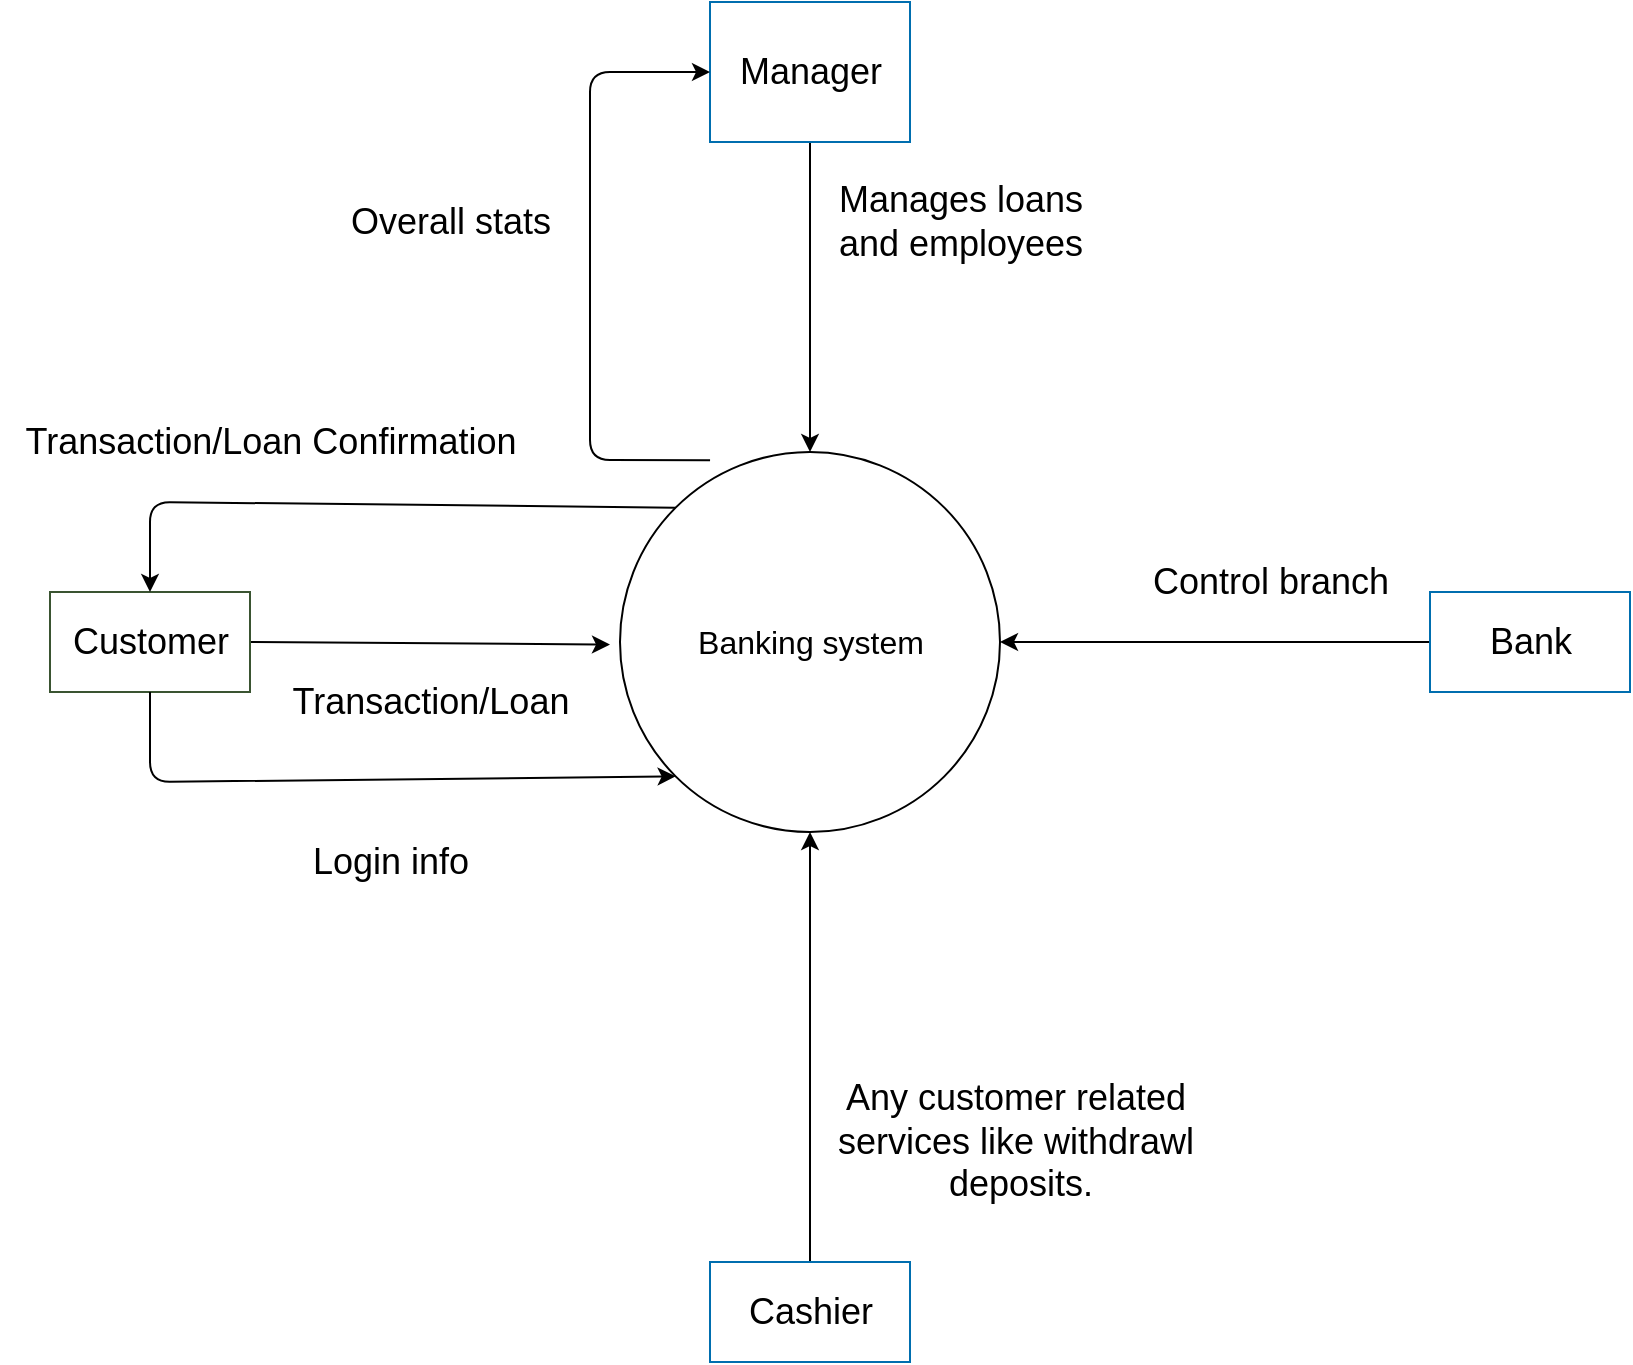 <mxfile>
    <diagram id="P1spx1BvdZNsPpxbZtUQ" name="DFD 0">
        <mxGraphModel dx="913" dy="995" grid="1" gridSize="10" guides="1" tooltips="1" connect="1" arrows="1" fold="1" page="1" pageScale="1" pageWidth="850" pageHeight="1100" math="0" shadow="0">
            <root>
                <mxCell id="0"/>
                <mxCell id="1" parent="0"/>
                <mxCell id="2" value="&lt;font size=&quot;3&quot;&gt;Banking system&lt;/font&gt;" style="shape=ellipse;html=1;dashed=0;whitespace=wrap;aspect=fixed;perimeter=ellipsePerimeter;" parent="1" vertex="1">
                    <mxGeometry x="315" y="455" width="190" height="190" as="geometry"/>
                </mxCell>
                <mxCell id="13" style="edgeStyle=none;html=1;exitX=1;exitY=0.5;exitDx=0;exitDy=0;fontSize=18;" parent="1" source="3" edge="1">
                    <mxGeometry relative="1" as="geometry">
                        <mxPoint x="310.0" y="551.286" as="targetPoint"/>
                    </mxGeometry>
                </mxCell>
                <mxCell id="3" value="Customer" style="html=1;dashed=0;whitespace=wrap;fontSize=18;fontColor=#000000;strokeColor=#3A5431;" parent="1" vertex="1">
                    <mxGeometry x="30" y="525" width="100" height="50" as="geometry"/>
                </mxCell>
                <mxCell id="12" style="edgeStyle=none;html=1;exitX=0.5;exitY=0;exitDx=0;exitDy=0;entryX=0.5;entryY=1;entryDx=0;entryDy=0;fontSize=18;" parent="1" source="4" target="2" edge="1">
                    <mxGeometry relative="1" as="geometry"/>
                </mxCell>
                <mxCell id="4" value="Cashier" style="html=1;dashed=0;whitespace=wrap;fontSize=18;fontColor=#000000;strokeColor=#006EAF;" parent="1" vertex="1">
                    <mxGeometry x="360" y="860" width="100" height="50" as="geometry"/>
                </mxCell>
                <mxCell id="8" style="edgeStyle=none;html=1;exitX=0.5;exitY=1;exitDx=0;exitDy=0;fontSize=18;" parent="1" source="5" target="2" edge="1">
                    <mxGeometry relative="1" as="geometry"/>
                </mxCell>
                <mxCell id="5" value="Manager" style="html=1;dashed=0;whitespace=wrap;fontSize=18;fontColor=#000000;strokeColor=#006EAF;" parent="1" vertex="1">
                    <mxGeometry x="360" y="230" width="100" height="70" as="geometry"/>
                </mxCell>
                <mxCell id="9" style="edgeStyle=none;html=1;exitX=0;exitY=0.5;exitDx=0;exitDy=0;entryX=1;entryY=0.5;entryDx=0;entryDy=0;fontSize=18;" parent="1" source="6" target="2" edge="1">
                    <mxGeometry relative="1" as="geometry"/>
                </mxCell>
                <mxCell id="6" value="Bank" style="html=1;dashed=0;whitespace=wrap;fontSize=18;fontColor=#000000;strokeColor=#006EAF;" parent="1" vertex="1">
                    <mxGeometry x="720" y="525" width="100" height="50" as="geometry"/>
                </mxCell>
                <mxCell id="14" value="Manages loans&lt;br&gt;and employees" style="text;html=1;align=center;verticalAlign=middle;resizable=0;points=[];autosize=1;strokeColor=none;fillColor=none;fontSize=18;" parent="1" vertex="1">
                    <mxGeometry x="410" y="310" width="150" height="60" as="geometry"/>
                </mxCell>
                <mxCell id="15" value="Control branch" style="text;html=1;align=center;verticalAlign=middle;resizable=0;points=[];autosize=1;strokeColor=none;fillColor=none;fontSize=18;" parent="1" vertex="1">
                    <mxGeometry x="570" y="500" width="140" height="40" as="geometry"/>
                </mxCell>
                <mxCell id="16" value="Any customer related&amp;nbsp;&lt;br&gt;services like withdrawl&amp;nbsp;&lt;br&gt;deposits." style="text;html=1;align=center;verticalAlign=middle;resizable=0;points=[];autosize=1;strokeColor=none;fillColor=none;fontSize=18;" parent="1" vertex="1">
                    <mxGeometry x="410" y="760" width="210" height="80" as="geometry"/>
                </mxCell>
                <mxCell id="17" value="Transaction/Loan" style="text;html=1;align=center;verticalAlign=middle;resizable=0;points=[];autosize=1;strokeColor=none;fillColor=none;fontSize=18;" parent="1" vertex="1">
                    <mxGeometry x="140" y="560" width="160" height="40" as="geometry"/>
                </mxCell>
                <mxCell id="zvofmDwbq_4A2cF_RUKj-18" value="" style="endArrow=classic;html=1;fontSize=18;entryX=0.5;entryY=0;entryDx=0;entryDy=0;exitX=0;exitY=0;exitDx=0;exitDy=0;" parent="1" source="2" target="3" edge="1">
                    <mxGeometry width="50" height="50" relative="1" as="geometry">
                        <mxPoint x="230" y="455" as="sourcePoint"/>
                        <mxPoint x="350" y="355" as="targetPoint"/>
                        <Array as="points">
                            <mxPoint x="80" y="480"/>
                        </Array>
                    </mxGeometry>
                </mxCell>
                <mxCell id="zvofmDwbq_4A2cF_RUKj-19" value="Transaction/Loan Confirmation" style="text;html=1;align=center;verticalAlign=middle;resizable=0;points=[];autosize=1;strokeColor=none;fillColor=none;fontSize=18;" parent="1" vertex="1">
                    <mxGeometry x="5" y="430" width="270" height="40" as="geometry"/>
                </mxCell>
                <mxCell id="zvofmDwbq_4A2cF_RUKj-20" value="" style="endArrow=classic;html=1;fontSize=18;entryX=0;entryY=1;entryDx=0;entryDy=0;exitX=0.5;exitY=1;exitDx=0;exitDy=0;" parent="1" source="3" target="2" edge="1">
                    <mxGeometry width="50" height="50" relative="1" as="geometry">
                        <mxPoint x="70" y="760" as="sourcePoint"/>
                        <mxPoint x="240" y="610" as="targetPoint"/>
                        <Array as="points">
                            <mxPoint x="80" y="620"/>
                        </Array>
                    </mxGeometry>
                </mxCell>
                <mxCell id="zvofmDwbq_4A2cF_RUKj-21" value="Login info" style="text;html=1;align=center;verticalAlign=middle;resizable=0;points=[];autosize=1;strokeColor=none;fillColor=none;fontSize=18;" parent="1" vertex="1">
                    <mxGeometry x="150" y="640" width="100" height="40" as="geometry"/>
                </mxCell>
                <mxCell id="zvofmDwbq_4A2cF_RUKj-22" value="" style="endArrow=classic;html=1;fontSize=18;exitX=0.237;exitY=0.022;exitDx=0;exitDy=0;exitPerimeter=0;entryX=0;entryY=0.5;entryDx=0;entryDy=0;" parent="1" source="2" target="5" edge="1">
                    <mxGeometry width="50" height="50" relative="1" as="geometry">
                        <mxPoint x="290" y="400" as="sourcePoint"/>
                        <mxPoint x="360" y="310" as="targetPoint"/>
                        <Array as="points">
                            <mxPoint x="300" y="459"/>
                            <mxPoint x="300" y="265"/>
                        </Array>
                    </mxGeometry>
                </mxCell>
                <mxCell id="zvofmDwbq_4A2cF_RUKj-23" value="Overall stats" style="text;html=1;align=center;verticalAlign=middle;resizable=0;points=[];autosize=1;strokeColor=none;fillColor=none;fontSize=18;rotation=0;" parent="1" vertex="1">
                    <mxGeometry x="170" y="320" width="120" height="40" as="geometry"/>
                </mxCell>
            </root>
        </mxGraphModel>
    </diagram>
    <diagram id="APNkPYBSaG5nj_gtQiiY" name="DFD 1">
        <mxGraphModel dx="1434" dy="2663" grid="1" gridSize="10" guides="1" tooltips="1" connect="1" arrows="1" fold="1" page="1" pageScale="1" pageWidth="850" pageHeight="1100" math="0" shadow="0">
            <root>
                <mxCell id="0"/>
                <mxCell id="1" parent="0"/>
                <mxCell id="a2422wPajGyyEE5G1223-1" value="" style="group" parent="1" vertex="1" connectable="0">
                    <mxGeometry x="140" y="-750" width="1375" height="1195" as="geometry"/>
                </mxCell>
                <mxCell id="8vzpVxEJejXU4iPb4RBN-1" value="Account &lt;br&gt;management&amp;nbsp;" style="shape=ellipse;html=1;dashed=0;whitespace=wrap;aspect=fixed;perimeter=ellipsePerimeter;fontSize=18;" parent="a2422wPajGyyEE5G1223-1" vertex="1">
                    <mxGeometry x="300" y="730" width="170" height="170" as="geometry"/>
                </mxCell>
                <mxCell id="8vzpVxEJejXU4iPb4RBN-31" style="edgeStyle=none;html=1;exitX=0;exitY=0.5;exitDx=0;exitDy=0;entryX=1;entryY=0;entryDx=0;entryDy=0;fontSize=14;" parent="a2422wPajGyyEE5G1223-1" source="8vzpVxEJejXU4iPb4RBN-2" target="8vzpVxEJejXU4iPb4RBN-1" edge="1">
                    <mxGeometry relative="1" as="geometry">
                        <Array as="points">
                            <mxPoint x="445" y="510"/>
                        </Array>
                    </mxGeometry>
                </mxCell>
                <mxCell id="8vzpVxEJejXU4iPb4RBN-2" value="Transaction&lt;br&gt;management" style="shape=ellipse;html=1;dashed=0;whitespace=wrap;aspect=fixed;perimeter=ellipsePerimeter;fontSize=18;" parent="a2422wPajGyyEE5G1223-1" vertex="1">
                    <mxGeometry x="580" y="435" width="150" height="150" as="geometry"/>
                </mxCell>
                <mxCell id="8vzpVxEJejXU4iPb4RBN-36" style="edgeStyle=none;html=1;exitX=0;exitY=0.5;exitDx=0;exitDy=0;entryX=0.5;entryY=1;entryDx=0;entryDy=0;fontSize=14;" parent="a2422wPajGyyEE5G1223-1" source="8vzpVxEJejXU4iPb4RBN-3" target="8vzpVxEJejXU4iPb4RBN-1" edge="1">
                    <mxGeometry relative="1" as="geometry">
                        <Array as="points">
                            <mxPoint x="380" y="1110"/>
                        </Array>
                    </mxGeometry>
                </mxCell>
                <mxCell id="8vzpVxEJejXU4iPb4RBN-3" value="Loan &lt;br&gt;management" style="shape=ellipse;html=1;dashed=0;whitespace=wrap;aspect=fixed;perimeter=ellipsePerimeter;fontSize=18;" parent="a2422wPajGyyEE5G1223-1" vertex="1">
                    <mxGeometry x="600" y="1025" width="170" height="170" as="geometry"/>
                </mxCell>
                <mxCell id="8vzpVxEJejXU4iPb4RBN-4" value="EMPLOYEMENT&lt;br&gt;MANAGEMENT" style="shape=ellipse;html=1;dashed=0;whitespace=wrap;aspect=fixed;perimeter=ellipsePerimeter;fontSize=18;" parent="a2422wPajGyyEE5G1223-1" vertex="1">
                    <mxGeometry x="1164" y="704" width="202" height="202" as="geometry"/>
                </mxCell>
                <mxCell id="8vzpVxEJejXU4iPb4RBN-6" value="D2 cash records" style="html=1;dashed=0;whitespace=wrap;shape=mxgraph.dfd.dataStoreID;align=left;spacingLeft=3;points=[[0,0],[0.5,0],[1,0],[0,0.5],[1,0.5],[0,1],[0.5,1],[1,1]];fontSize=18;" parent="a2422wPajGyyEE5G1223-1" vertex="1">
                    <mxGeometry x="70" y="925" width="155" height="30" as="geometry"/>
                </mxCell>
                <mxCell id="8vzpVxEJejXU4iPb4RBN-12" style="edgeStyle=none;html=1;exitX=0;exitY=1;exitDx=0;exitDy=0;fontSize=18;entryX=1;entryY=0.5;entryDx=0;entryDy=0;" parent="a2422wPajGyyEE5G1223-1" source="8vzpVxEJejXU4iPb4RBN-1" target="8vzpVxEJejXU4iPb4RBN-6" edge="1">
                    <mxGeometry relative="1" as="geometry">
                        <mxPoint x="325" y="955" as="targetPoint"/>
                        <Array as="points">
                            <mxPoint x="325" y="940"/>
                        </Array>
                    </mxGeometry>
                </mxCell>
                <mxCell id="8vzpVxEJejXU4iPb4RBN-8" value="D1 customer details" style="html=1;dashed=0;whitespace=wrap;shape=mxgraph.dfd.dataStoreID;align=left;spacingLeft=3;points=[[0,0],[0.5,0],[1,0],[0,0.5],[1,0.5],[0,1],[0.5,1],[1,1]];fontSize=18;" parent="a2422wPajGyyEE5G1223-1" vertex="1">
                    <mxGeometry x="70" y="655" width="170" height="30" as="geometry"/>
                </mxCell>
                <mxCell id="8vzpVxEJejXU4iPb4RBN-11" style="edgeStyle=none;html=1;exitX=0;exitY=0;exitDx=0;exitDy=0;entryX=0.5;entryY=1;entryDx=0;entryDy=0;fontSize=18;" parent="a2422wPajGyyEE5G1223-1" source="8vzpVxEJejXU4iPb4RBN-1" target="8vzpVxEJejXU4iPb4RBN-8" edge="1">
                    <mxGeometry relative="1" as="geometry">
                        <Array as="points">
                            <mxPoint x="155" y="755"/>
                        </Array>
                    </mxGeometry>
                </mxCell>
                <mxCell id="8vzpVxEJejXU4iPb4RBN-10" style="edgeStyle=none;html=1;exitX=1;exitY=0.5;exitDx=0;exitDy=0;entryX=0;entryY=0.5;entryDx=0;entryDy=0;fontSize=18;" parent="a2422wPajGyyEE5G1223-1" source="8vzpVxEJejXU4iPb4RBN-9" target="8vzpVxEJejXU4iPb4RBN-1" edge="1">
                    <mxGeometry relative="1" as="geometry"/>
                </mxCell>
                <mxCell id="8vzpVxEJejXU4iPb4RBN-47" style="edgeStyle=none;html=1;exitX=0.25;exitY=0;exitDx=0;exitDy=0;fontSize=14;entryX=1;entryY=0;entryDx=0;entryDy=0;" parent="a2422wPajGyyEE5G1223-1" source="8vzpVxEJejXU4iPb4RBN-9" target="8vzpVxEJejXU4iPb4RBN-2" edge="1">
                    <mxGeometry relative="1" as="geometry">
                        <mxPoint x="810" y="215" as="targetPoint"/>
                        <Array as="points">
                            <mxPoint x="28" y="215"/>
                            <mxPoint x="780" y="215"/>
                        </Array>
                    </mxGeometry>
                </mxCell>
                <mxCell id="8vzpVxEJejXU4iPb4RBN-9" value="Accountant/&lt;br&gt;cashier" style="whiteSpace=wrap;html=1;fontSize=18;" parent="a2422wPajGyyEE5G1223-1" vertex="1">
                    <mxGeometry y="785" width="110" height="60" as="geometry"/>
                </mxCell>
                <mxCell id="8vzpVxEJejXU4iPb4RBN-13" value="D3 Interest records" style="html=1;dashed=0;whitespace=wrap;shape=mxgraph.dfd.dataStoreID;align=left;spacingLeft=3;points=[[0,0],[0.5,0],[1,0],[0,0.5],[1,0.5],[0,1],[0.5,1],[1,1]];fontSize=18;" parent="a2422wPajGyyEE5G1223-1" vertex="1">
                    <mxGeometry x="70" y="555" width="170" height="30" as="geometry"/>
                </mxCell>
                <mxCell id="8vzpVxEJejXU4iPb4RBN-14" style="edgeStyle=none;html=1;exitX=0.5;exitY=0;exitDx=0;exitDy=0;fontSize=18;entryX=1;entryY=0.5;entryDx=0;entryDy=0;" parent="a2422wPajGyyEE5G1223-1" source="8vzpVxEJejXU4iPb4RBN-1" target="8vzpVxEJejXU4iPb4RBN-13" edge="1">
                    <mxGeometry relative="1" as="geometry">
                        <mxPoint x="385" y="575" as="targetPoint"/>
                        <Array as="points">
                            <mxPoint x="385" y="570"/>
                        </Array>
                    </mxGeometry>
                </mxCell>
                <mxCell id="8vzpVxEJejXU4iPb4RBN-17" style="edgeStyle=none;html=1;exitX=0;exitY=0.5;exitDx=0;exitDy=0;fontSize=18;entryX=1;entryY=0.5;entryDx=0;entryDy=0;" parent="a2422wPajGyyEE5G1223-1" source="8vzpVxEJejXU4iPb4RBN-16" target="8vzpVxEJejXU4iPb4RBN-1" edge="1">
                    <mxGeometry relative="1" as="geometry">
                        <mxPoint x="620" y="815" as="sourcePoint"/>
                    </mxGeometry>
                </mxCell>
                <mxCell id="8vzpVxEJejXU4iPb4RBN-20" style="edgeStyle=none;html=1;exitX=0.5;exitY=0;exitDx=0;exitDy=0;entryX=0.5;entryY=1;entryDx=0;entryDy=0;fontSize=18;" parent="a2422wPajGyyEE5G1223-1" source="8vzpVxEJejXU4iPb4RBN-16" target="8vzpVxEJejXU4iPb4RBN-2" edge="1">
                    <mxGeometry relative="1" as="geometry"/>
                </mxCell>
                <mxCell id="8vzpVxEJejXU4iPb4RBN-38" style="edgeStyle=none;html=1;exitX=0.75;exitY=1;exitDx=0;exitDy=0;entryX=0.5;entryY=0;entryDx=0;entryDy=0;fontSize=14;" parent="a2422wPajGyyEE5G1223-1" source="8vzpVxEJejXU4iPb4RBN-16" target="8vzpVxEJejXU4iPb4RBN-3" edge="1">
                    <mxGeometry relative="1" as="geometry">
                        <Array as="points"/>
                    </mxGeometry>
                </mxCell>
                <mxCell id="8vzpVxEJejXU4iPb4RBN-16" value="Customer" style="whiteSpace=wrap;html=1;fontSize=18;" parent="a2422wPajGyyEE5G1223-1" vertex="1">
                    <mxGeometry x="595" y="790" width="120" height="60" as="geometry"/>
                </mxCell>
                <mxCell id="8vzpVxEJejXU4iPb4RBN-22" style="edgeStyle=none;html=1;exitX=1;exitY=1;exitDx=0;exitDy=0;entryX=0.5;entryY=1;entryDx=0;entryDy=0;fontSize=14;" parent="a2422wPajGyyEE5G1223-1" source="8vzpVxEJejXU4iPb4RBN-1" target="8vzpVxEJejXU4iPb4RBN-16" edge="1">
                    <mxGeometry relative="1" as="geometry">
                        <Array as="points">
                            <mxPoint x="440" y="900"/>
                            <mxPoint x="665" y="900"/>
                        </Array>
                    </mxGeometry>
                </mxCell>
                <mxCell id="8vzpVxEJejXU4iPb4RBN-49" style="edgeStyle=none;html=1;exitX=1;exitY=0.5;exitDx=0;exitDy=0;fontSize=14;entryX=0;entryY=0;entryDx=0;entryDy=0;" parent="a2422wPajGyyEE5G1223-1" source="8vzpVxEJejXU4iPb4RBN-16" target="8vzpVxEJejXU4iPb4RBN-9" edge="1">
                    <mxGeometry relative="1" as="geometry">
                        <mxPoint x="630" y="785" as="sourcePoint"/>
                        <Array as="points">
                            <mxPoint x="810" y="820"/>
                            <mxPoint x="810" y="185"/>
                            <mxPoint y="185"/>
                        </Array>
                    </mxGeometry>
                </mxCell>
                <mxCell id="8vzpVxEJejXU4iPb4RBN-18" value="Manages queiries&lt;br&gt;realted to customer" style="text;html=1;align=center;verticalAlign=middle;resizable=0;points=[];autosize=1;strokeColor=none;fillColor=none;fontSize=18;" parent="a2422wPajGyyEE5G1223-1" vertex="1">
                    <mxGeometry x="100" y="825" width="180" height="60" as="geometry"/>
                </mxCell>
                <mxCell id="8vzpVxEJejXU4iPb4RBN-21" value="&lt;span style=&quot;font-size: 14px;&quot;&gt;Login info&lt;/span&gt;" style="text;html=1;align=center;verticalAlign=middle;resizable=0;points=[];autosize=1;strokeColor=none;fillColor=none;fontSize=18;" parent="a2422wPajGyyEE5G1223-1" vertex="1">
                    <mxGeometry x="480" y="765" width="80" height="40" as="geometry"/>
                </mxCell>
                <mxCell id="8vzpVxEJejXU4iPb4RBN-24" value="Provides all&lt;br&gt;info of the acc" style="text;html=1;align=center;verticalAlign=middle;resizable=0;points=[];autosize=1;strokeColor=none;fillColor=none;fontSize=14;" parent="a2422wPajGyyEE5G1223-1" vertex="1">
                    <mxGeometry x="495" y="850" width="110" height="50" as="geometry"/>
                </mxCell>
                <mxCell id="8vzpVxEJejXU4iPb4RBN-25" value="Requests&lt;br&gt;Transaction" style="text;html=1;align=center;verticalAlign=middle;resizable=0;points=[];autosize=1;strokeColor=none;fillColor=none;fontSize=14;" parent="a2422wPajGyyEE5G1223-1" vertex="1">
                    <mxGeometry x="670" y="585" width="100" height="50" as="geometry"/>
                </mxCell>
                <mxCell id="8vzpVxEJejXU4iPb4RBN-26" value="D5&amp;nbsp; DEBIT DETAILS" style="html=1;dashed=0;whitespace=wrap;shape=mxgraph.dfd.dataStoreID;align=left;spacingLeft=3;points=[[0,0],[0.5,0],[1,0],[0,0.5],[1,0.5],[0,1],[0.5,1],[1,1]];fontSize=14;" parent="a2422wPajGyyEE5G1223-1" vertex="1">
                    <mxGeometry x="380" y="275" width="160" height="30" as="geometry"/>
                </mxCell>
                <mxCell id="8vzpVxEJejXU4iPb4RBN-28" style="edgeStyle=none;html=1;entryX=1;entryY=0.5;entryDx=0;entryDy=0;fontSize=14;" parent="a2422wPajGyyEE5G1223-1" source="8vzpVxEJejXU4iPb4RBN-2" target="8vzpVxEJejXU4iPb4RBN-26" edge="1">
                    <mxGeometry relative="1" as="geometry">
                        <Array as="points">
                            <mxPoint x="655" y="290"/>
                        </Array>
                    </mxGeometry>
                </mxCell>
                <mxCell id="8vzpVxEJejXU4iPb4RBN-27" value="D4&amp;nbsp; CREDIT DETAILS" style="html=1;dashed=0;whitespace=wrap;shape=mxgraph.dfd.dataStoreID;align=left;spacingLeft=3;points=[[0,0],[0.5,0],[1,0],[0,0.5],[1,0.5],[0,1],[0.5,1],[1,1]];fontSize=14;" parent="a2422wPajGyyEE5G1223-1" vertex="1">
                    <mxGeometry x="380" y="335" width="160" height="30" as="geometry"/>
                </mxCell>
                <mxCell id="8vzpVxEJejXU4iPb4RBN-29" style="edgeStyle=none;html=1;exitX=0;exitY=0;exitDx=0;exitDy=0;entryX=1;entryY=0.5;entryDx=0;entryDy=0;fontSize=14;" parent="a2422wPajGyyEE5G1223-1" source="8vzpVxEJejXU4iPb4RBN-2" target="8vzpVxEJejXU4iPb4RBN-27" edge="1">
                    <mxGeometry relative="1" as="geometry">
                        <Array as="points">
                            <mxPoint x="602" y="350"/>
                        </Array>
                    </mxGeometry>
                </mxCell>
                <mxCell id="8vzpVxEJejXU4iPb4RBN-32" value="UPDATES&lt;br&gt;ACCOUNT" style="text;html=1;align=center;verticalAlign=middle;resizable=0;points=[];autosize=1;strokeColor=none;fillColor=none;fontSize=14;" parent="a2422wPajGyyEE5G1223-1" vertex="1">
                    <mxGeometry x="470" y="525" width="90" height="50" as="geometry"/>
                </mxCell>
                <mxCell id="8vzpVxEJejXU4iPb4RBN-34" value="" style="endArrow=classic;html=1;fontSize=14;exitX=0.665;exitY=0.026;exitDx=0;exitDy=0;exitPerimeter=0;entryX=0;entryY=0;entryDx=0;entryDy=0;" parent="a2422wPajGyyEE5G1223-1" source="8vzpVxEJejXU4iPb4RBN-1" target="8vzpVxEJejXU4iPb4RBN-2" edge="1">
                    <mxGeometry width="50" height="50" relative="1" as="geometry">
                        <mxPoint x="550" y="655" as="sourcePoint"/>
                        <mxPoint x="400" y="455" as="targetPoint"/>
                        <Array as="points">
                            <mxPoint x="410" y="457"/>
                        </Array>
                    </mxGeometry>
                </mxCell>
                <mxCell id="8vzpVxEJejXU4iPb4RBN-35" value="gets user info" style="text;html=1;align=center;verticalAlign=middle;resizable=0;points=[];autosize=1;strokeColor=none;fillColor=none;fontSize=14;" parent="a2422wPajGyyEE5G1223-1" vertex="1">
                    <mxGeometry x="450" y="425" width="110" height="30" as="geometry"/>
                </mxCell>
                <mxCell id="8vzpVxEJejXU4iPb4RBN-37" value="Update Account&lt;br&gt;" style="text;html=1;align=center;verticalAlign=middle;resizable=0;points=[];autosize=1;strokeColor=none;fillColor=none;fontSize=14;" parent="a2422wPajGyyEE5G1223-1" vertex="1">
                    <mxGeometry x="415" y="1055" width="120" height="30" as="geometry"/>
                </mxCell>
                <mxCell id="8vzpVxEJejXU4iPb4RBN-39" value="REQUEST&lt;br&gt;LOAN" style="text;html=1;align=center;verticalAlign=middle;resizable=0;points=[];autosize=1;strokeColor=none;fillColor=none;fontSize=14;" parent="a2422wPajGyyEE5G1223-1" vertex="1">
                    <mxGeometry x="695" y="900" width="90" height="50" as="geometry"/>
                </mxCell>
                <mxCell id="8vzpVxEJejXU4iPb4RBN-41" style="edgeStyle=none;html=1;exitX=0.5;exitY=1;exitDx=0;exitDy=0;entryX=1;entryY=0.5;entryDx=0;entryDy=0;fontSize=14;" parent="a2422wPajGyyEE5G1223-1" source="8vzpVxEJejXU4iPb4RBN-40" target="8vzpVxEJejXU4iPb4RBN-3" edge="1">
                    <mxGeometry relative="1" as="geometry">
                        <Array as="points">
                            <mxPoint x="1000" y="1110"/>
                        </Array>
                    </mxGeometry>
                </mxCell>
                <mxCell id="8vzpVxEJejXU4iPb4RBN-44" style="edgeStyle=none;html=1;exitX=0.5;exitY=0;exitDx=0;exitDy=0;fontSize=14;" parent="a2422wPajGyyEE5G1223-1" source="8vzpVxEJejXU4iPb4RBN-40" edge="1">
                    <mxGeometry relative="1" as="geometry">
                        <mxPoint x="350" y="735" as="targetPoint"/>
                        <Array as="points">
                            <mxPoint x="1000" y="255"/>
                            <mxPoint x="350" y="255"/>
                        </Array>
                    </mxGeometry>
                </mxCell>
                <mxCell id="8vzpVxEJejXU4iPb4RBN-45" style="edgeStyle=none;html=1;exitX=1;exitY=0.25;exitDx=0;exitDy=0;entryX=0;entryY=0.5;entryDx=0;entryDy=0;fontSize=14;" parent="a2422wPajGyyEE5G1223-1" source="8vzpVxEJejXU4iPb4RBN-40" target="8vzpVxEJejXU4iPb4RBN-4" edge="1">
                    <mxGeometry relative="1" as="geometry"/>
                </mxCell>
                <mxCell id="8vzpVxEJejXU4iPb4RBN-40" value="MANAGER" style="html=1;dashed=0;whitespace=wrap;fontSize=14;" parent="a2422wPajGyyEE5G1223-1" vertex="1">
                    <mxGeometry x="950" y="795" width="100" height="50" as="geometry"/>
                </mxCell>
                <mxCell id="8vzpVxEJejXU4iPb4RBN-43" value="APPROVES /&lt;br&gt;REJECTS LOAN" style="text;html=1;align=center;verticalAlign=middle;resizable=0;points=[];autosize=1;strokeColor=none;fillColor=none;fontSize=14;" parent="a2422wPajGyyEE5G1223-1" vertex="1">
                    <mxGeometry x="860" y="1045" width="130" height="50" as="geometry"/>
                </mxCell>
                <mxCell id="8vzpVxEJejXU4iPb4RBN-48" value="FOR OFFLINE TRANSACTION" style="text;html=1;align=center;verticalAlign=middle;resizable=0;points=[];autosize=1;strokeColor=none;fillColor=none;fontSize=14;" parent="a2422wPajGyyEE5G1223-1" vertex="1">
                    <mxGeometry x="210" y="225" width="220" height="30" as="geometry"/>
                </mxCell>
                <mxCell id="8vzpVxEJejXU4iPb4RBN-50" value="REQUESTS&lt;br&gt;ACCOUNT INFO /&lt;br&gt;TRANSACTION OFFLINE" style="text;html=1;align=center;verticalAlign=middle;resizable=0;points=[];autosize=1;strokeColor=none;fillColor=none;fontSize=14;" parent="a2422wPajGyyEE5G1223-1" vertex="1">
                    <mxGeometry x="300" y="115" width="190" height="60" as="geometry"/>
                </mxCell>
                <mxCell id="8vzpVxEJejXU4iPb4RBN-52" value="D6&amp;nbsp; &amp;nbsp;EMPLOYEE INFO" style="html=1;dashed=0;whitespace=wrap;shape=mxgraph.dfd.dataStoreID;align=left;spacingLeft=3;points=[[0,0],[0.5,0],[1,0],[0,0.5],[1,0.5],[0,1],[0.5,1],[1,1]];fontSize=14;" parent="a2422wPajGyyEE5G1223-1" vertex="1">
                    <mxGeometry x="1170" y="1125" width="190" height="30" as="geometry"/>
                </mxCell>
                <mxCell id="8vzpVxEJejXU4iPb4RBN-46" style="edgeStyle=none;html=1;exitX=0.5;exitY=1;exitDx=0;exitDy=0;fontSize=14;entryX=0.5;entryY=0;entryDx=0;entryDy=0;" parent="a2422wPajGyyEE5G1223-1" source="8vzpVxEJejXU4iPb4RBN-4" target="8vzpVxEJejXU4iPb4RBN-52" edge="1">
                    <mxGeometry relative="1" as="geometry">
                        <mxPoint x="1285" y="1135" as="targetPoint"/>
                    </mxGeometry>
                </mxCell>
                <mxCell id="8vzpVxEJejXU4iPb4RBN-56" style="edgeStyle=none;html=1;entryX=0.5;entryY=0;entryDx=0;entryDy=0;fontSize=14;" parent="a2422wPajGyyEE5G1223-1" target="8vzpVxEJejXU4iPb4RBN-4" edge="1">
                    <mxGeometry relative="1" as="geometry">
                        <mxPoint x="1265" y="485" as="sourcePoint"/>
                    </mxGeometry>
                </mxCell>
                <mxCell id="8vzpVxEJejXU4iPb4RBN-57" style="edgeStyle=none;html=1;exitX=0.5;exitY=0;exitDx=0;exitDy=0;entryX=0;entryY=0;entryDx=0;entryDy=0;fontSize=14;" parent="a2422wPajGyyEE5G1223-1" source="8vzpVxEJejXU4iPb4RBN-54" target="8vzpVxEJejXU4iPb4RBN-1" edge="1">
                    <mxGeometry relative="1" as="geometry">
                        <Array as="points">
                            <mxPoint x="1270" y="75"/>
                            <mxPoint x="325" y="75"/>
                        </Array>
                    </mxGeometry>
                </mxCell>
                <mxCell id="8vzpVxEJejXU4iPb4RBN-54" value="BANK" style="whiteSpace=wrap;html=1;fontSize=14;" parent="a2422wPajGyyEE5G1223-1" vertex="1">
                    <mxGeometry x="1210" y="455" width="120" height="60" as="geometry"/>
                </mxCell>
                <mxCell id="8vzpVxEJejXU4iPb4RBN-55" value="MANAGES&amp;nbsp;&lt;br&gt;EMPOYEE OF THE&amp;nbsp;&lt;br&gt;BREANCH" style="text;html=1;align=center;verticalAlign=middle;resizable=0;points=[];autosize=1;strokeColor=none;fillColor=none;fontSize=14;" parent="a2422wPajGyyEE5G1223-1" vertex="1">
                    <mxGeometry x="995" y="725" width="150" height="60" as="geometry"/>
                </mxCell>
                <mxCell id="8vzpVxEJejXU4iPb4RBN-58" value="MANAGES ACCOUNTS OF&amp;nbsp;&lt;br&gt;ALL THE BRANCH" style="text;html=1;align=center;verticalAlign=middle;resizable=0;points=[];autosize=1;strokeColor=none;fillColor=none;fontSize=14;" parent="a2422wPajGyyEE5G1223-1" vertex="1">
                    <mxGeometry x="430" width="200" height="50" as="geometry"/>
                </mxCell>
                <mxCell id="8vzpVxEJejXU4iPb4RBN-59" value="Manages&amp;nbsp;&lt;br&gt;the employees" style="text;html=1;align=center;verticalAlign=middle;resizable=0;points=[];autosize=1;strokeColor=none;fillColor=none;fontSize=14;" parent="a2422wPajGyyEE5G1223-1" vertex="1">
                    <mxGeometry x="1265" y="630" width="110" height="50" as="geometry"/>
                </mxCell>
            </root>
        </mxGraphModel>
    </diagram>
    <diagram id="u6iOpbXJyZtxe0fUs1wM" name="Class diag">
        <mxGraphModel dx="591" dy="644" grid="1" gridSize="10" guides="1" tooltips="1" connect="1" arrows="1" fold="1" page="1" pageScale="1" pageWidth="850" pageHeight="1100" math="0" shadow="0">
            <root>
                <mxCell id="0"/>
                <mxCell id="1" parent="0"/>
                <mxCell id="KHxqGY1Pc46SdBMZ1WLX-15" value="Transaction&lt;br&gt;Management" style="swimlane;fontStyle=0;align=center;verticalAlign=top;childLayout=stackLayout;horizontal=1;startSize=55;horizontalStack=0;resizeParent=1;resizeParentMax=0;resizeLast=0;collapsible=0;marginBottom=0;html=1;" parent="1" vertex="1">
                    <mxGeometry x="270" y="317" width="140" height="176" as="geometry"/>
                </mxCell>
                <mxCell id="KHxqGY1Pc46SdBMZ1WLX-16" value="attributes" style="text;html=1;strokeColor=none;fillColor=none;align=center;verticalAlign=middle;spacingLeft=4;spacingRight=4;overflow=hidden;rotatable=0;points=[[0,0.5],[1,0.5]];portConstraint=eastwest;" parent="KHxqGY1Pc46SdBMZ1WLX-15" vertex="1">
                    <mxGeometry y="55" width="140" height="20" as="geometry"/>
                </mxCell>
                <mxCell id="KHxqGY1Pc46SdBMZ1WLX-17" value="+ User info" style="text;html=1;strokeColor=none;fillColor=none;align=left;verticalAlign=middle;spacingLeft=4;spacingRight=4;overflow=hidden;rotatable=0;points=[[0,0.5],[1,0.5]];portConstraint=eastwest;" parent="KHxqGY1Pc46SdBMZ1WLX-15" vertex="1">
                    <mxGeometry y="75" width="140" height="20" as="geometry"/>
                </mxCell>
                <mxCell id="weHkYfTUy9u1eUYYXobh-1" value="+ Transaction" style="text;html=1;strokeColor=none;fillColor=none;align=left;verticalAlign=middle;spacingLeft=4;spacingRight=4;overflow=hidden;rotatable=0;points=[[0,0.5],[1,0.5]];portConstraint=eastwest;" parent="KHxqGY1Pc46SdBMZ1WLX-15" vertex="1">
                    <mxGeometry y="95" width="140" height="20" as="geometry"/>
                </mxCell>
                <mxCell id="KHxqGY1Pc46SdBMZ1WLX-19" value="..." style="text;html=1;strokeColor=none;fillColor=none;align=left;verticalAlign=middle;spacingLeft=4;spacingRight=4;overflow=hidden;rotatable=0;points=[[0,0.5],[1,0.5]];portConstraint=eastwest;" parent="KHxqGY1Pc46SdBMZ1WLX-15" vertex="1">
                    <mxGeometry y="115" width="140" height="20" as="geometry"/>
                </mxCell>
                <mxCell id="KHxqGY1Pc46SdBMZ1WLX-20" value="" style="line;strokeWidth=1;fillColor=none;align=left;verticalAlign=middle;spacingTop=-1;spacingLeft=3;spacingRight=3;rotatable=0;labelPosition=right;points=[];portConstraint=eastwest;" parent="KHxqGY1Pc46SdBMZ1WLX-15" vertex="1">
                    <mxGeometry y="135" width="140" height="8" as="geometry"/>
                </mxCell>
                <mxCell id="KHxqGY1Pc46SdBMZ1WLX-22" value="getUser()&lt;br&gt;updateTransaction()" style="text;html=1;strokeColor=none;fillColor=none;align=left;verticalAlign=middle;spacingLeft=4;spacingRight=4;overflow=hidden;rotatable=0;points=[[0,0.5],[1,0.5]];portConstraint=eastwest;" parent="KHxqGY1Pc46SdBMZ1WLX-15" vertex="1">
                    <mxGeometry y="143" width="140" height="33" as="geometry"/>
                </mxCell>
                <mxCell id="weHkYfTUy9u1eUYYXobh-2" value="User" style="swimlane;fontStyle=0;align=center;verticalAlign=top;childLayout=stackLayout;horizontal=1;startSize=55;horizontalStack=0;resizeParent=1;resizeParentMax=0;resizeLast=0;collapsible=0;marginBottom=0;html=1;" parent="1" vertex="1">
                    <mxGeometry x="505" y="317" width="140" height="210" as="geometry"/>
                </mxCell>
                <mxCell id="weHkYfTUy9u1eUYYXobh-3" value="attributes" style="text;html=1;strokeColor=none;fillColor=none;align=center;verticalAlign=middle;spacingLeft=4;spacingRight=4;overflow=hidden;rotatable=0;points=[[0,0.5],[1,0.5]];portConstraint=eastwest;" parent="weHkYfTUy9u1eUYYXobh-2" vertex="1">
                    <mxGeometry y="55" width="140" height="20" as="geometry"/>
                </mxCell>
                <mxCell id="weHkYfTUy9u1eUYYXobh-4" value="+ Details&lt;br&gt;# login token" style="text;html=1;strokeColor=none;fillColor=none;align=left;verticalAlign=middle;spacingLeft=4;spacingRight=4;overflow=hidden;rotatable=0;points=[[0,0.5],[1,0.5]];portConstraint=eastwest;" parent="weHkYfTUy9u1eUYYXobh-2" vertex="1">
                    <mxGeometry y="75" width="140" height="45" as="geometry"/>
                </mxCell>
                <mxCell id="weHkYfTUy9u1eUYYXobh-6" value="..." style="text;html=1;strokeColor=none;fillColor=none;align=left;verticalAlign=middle;spacingLeft=4;spacingRight=4;overflow=hidden;rotatable=0;points=[[0,0.5],[1,0.5]];portConstraint=eastwest;" parent="weHkYfTUy9u1eUYYXobh-2" vertex="1">
                    <mxGeometry y="120" width="140" height="15" as="geometry"/>
                </mxCell>
                <mxCell id="weHkYfTUy9u1eUYYXobh-7" value="" style="line;strokeWidth=1;fillColor=none;align=left;verticalAlign=middle;spacingTop=-1;spacingLeft=3;spacingRight=3;rotatable=0;labelPosition=right;points=[];portConstraint=eastwest;" parent="weHkYfTUy9u1eUYYXobh-2" vertex="1">
                    <mxGeometry y="135" width="140" height="8" as="geometry"/>
                </mxCell>
                <mxCell id="weHkYfTUy9u1eUYYXobh-8" value="operations" style="text;html=1;strokeColor=none;fillColor=none;align=center;verticalAlign=middle;spacingLeft=4;spacingRight=4;overflow=hidden;rotatable=0;points=[[0,0.5],[1,0.5]];portConstraint=eastwest;" parent="weHkYfTUy9u1eUYYXobh-2" vertex="1">
                    <mxGeometry y="143" width="140" height="20" as="geometry"/>
                </mxCell>
                <mxCell id="weHkYfTUy9u1eUYYXobh-9" value="updateTransaction()&lt;br&gt;getLoan()" style="text;html=1;strokeColor=none;fillColor=none;align=left;verticalAlign=middle;spacingLeft=4;spacingRight=4;overflow=hidden;rotatable=0;points=[[0,0.5],[1,0.5]];portConstraint=eastwest;" parent="weHkYfTUy9u1eUYYXobh-2" vertex="1">
                    <mxGeometry y="163" width="140" height="47" as="geometry"/>
                </mxCell>
                <mxCell id="weHkYfTUy9u1eUYYXobh-10" value="Manager" style="swimlane;fontStyle=0;align=center;verticalAlign=top;childLayout=stackLayout;horizontal=1;startSize=55;horizontalStack=0;resizeParent=1;resizeParentMax=0;resizeLast=0;collapsible=0;marginBottom=0;html=1;" parent="1" vertex="1">
                    <mxGeometry x="505" y="580" width="140" height="190" as="geometry"/>
                </mxCell>
                <mxCell id="weHkYfTUy9u1eUYYXobh-11" value="attributes" style="text;html=1;strokeColor=none;fillColor=none;align=center;verticalAlign=middle;spacingLeft=4;spacingRight=4;overflow=hidden;rotatable=0;points=[[0,0.5],[1,0.5]];portConstraint=eastwest;" parent="weHkYfTUy9u1eUYYXobh-10" vertex="1">
                    <mxGeometry y="55" width="140" height="20" as="geometry"/>
                </mxCell>
                <mxCell id="weHkYfTUy9u1eUYYXobh-12" value="+ Employees&lt;br&gt;# daily report&lt;br&gt;" style="text;html=1;strokeColor=none;fillColor=none;align=left;verticalAlign=middle;spacingLeft=4;spacingRight=4;overflow=hidden;rotatable=0;points=[[0,0.5],[1,0.5]];portConstraint=eastwest;" parent="weHkYfTUy9u1eUYYXobh-10" vertex="1">
                    <mxGeometry y="75" width="140" height="45" as="geometry"/>
                </mxCell>
                <mxCell id="weHkYfTUy9u1eUYYXobh-15" value="" style="line;strokeWidth=1;fillColor=none;align=left;verticalAlign=middle;spacingTop=-1;spacingLeft=3;spacingRight=3;rotatable=0;labelPosition=right;points=[];portConstraint=eastwest;" parent="weHkYfTUy9u1eUYYXobh-10" vertex="1">
                    <mxGeometry y="120" width="140" height="8" as="geometry"/>
                </mxCell>
                <mxCell id="weHkYfTUy9u1eUYYXobh-16" value="operations" style="text;html=1;strokeColor=none;fillColor=none;align=center;verticalAlign=middle;spacingLeft=4;spacingRight=4;overflow=hidden;rotatable=0;points=[[0,0.5],[1,0.5]];portConstraint=eastwest;" parent="weHkYfTUy9u1eUYYXobh-10" vertex="1">
                    <mxGeometry y="128" width="140" height="20" as="geometry"/>
                </mxCell>
                <mxCell id="weHkYfTUy9u1eUYYXobh-17" value="updateEmployee()&lt;br&gt;updateLoan()" style="text;html=1;strokeColor=none;fillColor=none;align=left;verticalAlign=middle;spacingLeft=4;spacingRight=4;overflow=hidden;rotatable=0;points=[[0,0.5],[1,0.5]];portConstraint=eastwest;" parent="weHkYfTUy9u1eUYYXobh-10" vertex="1">
                    <mxGeometry y="148" width="140" height="42" as="geometry"/>
                </mxCell>
                <mxCell id="weHkYfTUy9u1eUYYXobh-18" value="Employee" style="swimlane;fontStyle=0;align=center;verticalAlign=top;childLayout=stackLayout;horizontal=1;startSize=55;horizontalStack=0;resizeParent=1;resizeParentMax=0;resizeLast=0;collapsible=0;marginBottom=0;html=1;" parent="1" vertex="1">
                    <mxGeometry x="260" y="580" width="140" height="210" as="geometry"/>
                </mxCell>
                <mxCell id="weHkYfTUy9u1eUYYXobh-19" value="attributes" style="text;html=1;strokeColor=none;fillColor=none;align=center;verticalAlign=middle;spacingLeft=4;spacingRight=4;overflow=hidden;rotatable=0;points=[[0,0.5],[1,0.5]];portConstraint=eastwest;" parent="weHkYfTUy9u1eUYYXobh-18" vertex="1">
                    <mxGeometry y="55" width="140" height="20" as="geometry"/>
                </mxCell>
                <mxCell id="weHkYfTUy9u1eUYYXobh-20" value="+ Details&lt;br&gt;+transactions&lt;br&gt;" style="text;html=1;strokeColor=none;fillColor=none;align=left;verticalAlign=middle;spacingLeft=4;spacingRight=4;overflow=hidden;rotatable=0;points=[[0,0.5],[1,0.5]];portConstraint=eastwest;" parent="weHkYfTUy9u1eUYYXobh-18" vertex="1">
                    <mxGeometry y="75" width="140" height="45" as="geometry"/>
                </mxCell>
                <mxCell id="weHkYfTUy9u1eUYYXobh-22" value="..." style="text;html=1;strokeColor=none;fillColor=none;align=left;verticalAlign=middle;spacingLeft=4;spacingRight=4;overflow=hidden;rotatable=0;points=[[0,0.5],[1,0.5]];portConstraint=eastwest;" parent="weHkYfTUy9u1eUYYXobh-18" vertex="1">
                    <mxGeometry y="120" width="140" height="20" as="geometry"/>
                </mxCell>
                <mxCell id="weHkYfTUy9u1eUYYXobh-23" value="" style="line;strokeWidth=1;fillColor=none;align=left;verticalAlign=middle;spacingTop=-1;spacingLeft=3;spacingRight=3;rotatable=0;labelPosition=right;points=[];portConstraint=eastwest;" parent="weHkYfTUy9u1eUYYXobh-18" vertex="1">
                    <mxGeometry y="140" width="140" height="8" as="geometry"/>
                </mxCell>
                <mxCell id="weHkYfTUy9u1eUYYXobh-24" value="operations" style="text;html=1;strokeColor=none;fillColor=none;align=center;verticalAlign=middle;spacingLeft=4;spacingRight=4;overflow=hidden;rotatable=0;points=[[0,0.5],[1,0.5]];portConstraint=eastwest;" parent="weHkYfTUy9u1eUYYXobh-18" vertex="1">
                    <mxGeometry y="148" width="140" height="20" as="geometry"/>
                </mxCell>
                <mxCell id="weHkYfTUy9u1eUYYXobh-25" value="updateTransaction()&lt;br&gt;grantLoan()" style="text;html=1;strokeColor=none;fillColor=none;align=left;verticalAlign=middle;spacingLeft=4;spacingRight=4;overflow=hidden;rotatable=0;points=[[0,0.5],[1,0.5]];portConstraint=eastwest;" parent="weHkYfTUy9u1eUYYXobh-18" vertex="1">
                    <mxGeometry y="168" width="140" height="42" as="geometry"/>
                </mxCell>
                <mxCell id="weHkYfTUy9u1eUYYXobh-29" value="" style="endArrow=open;startArrow=none;endFill=0;startFill=0;endSize=8;html=1;verticalAlign=bottom;labelBackgroundColor=none;strokeWidth=1;exitX=1.01;exitY=0.094;exitDx=0;exitDy=0;exitPerimeter=0;entryX=0;entryY=0.5;entryDx=0;entryDy=0;" parent="1" source="weHkYfTUy9u1eUYYXobh-1" target="weHkYfTUy9u1eUYYXobh-4" edge="1">
                    <mxGeometry width="160" relative="1" as="geometry">
                        <mxPoint x="370" y="414.38" as="sourcePoint"/>
                        <mxPoint x="510" y="414" as="targetPoint"/>
                    </mxGeometry>
                </mxCell>
                <mxCell id="weHkYfTUy9u1eUYYXobh-31" value="" style="endArrow=none;startArrow=diamondThin;endFill=0;startFill=0;html=1;verticalAlign=bottom;labelBackgroundColor=none;strokeWidth=1;startSize=8;endSize=8;exitX=0.43;exitY=0.989;exitDx=0;exitDy=0;exitPerimeter=0;entryX=0.5;entryY=0;entryDx=0;entryDy=0;" parent="1" source="KHxqGY1Pc46SdBMZ1WLX-22" target="weHkYfTUy9u1eUYYXobh-18" edge="1">
                    <mxGeometry width="160" relative="1" as="geometry">
                        <mxPoint x="320" y="530" as="sourcePoint"/>
                        <mxPoint x="480" y="530" as="targetPoint"/>
                    </mxGeometry>
                </mxCell>
                <mxCell id="weHkYfTUy9u1eUYYXobh-32" value="" style="endArrow=open;startArrow=none;endFill=0;startFill=0;endSize=8;html=1;verticalAlign=bottom;labelBackgroundColor=none;strokeWidth=1;exitX=1;exitY=0.25;exitDx=0;exitDy=0;entryX=0;entryY=0.25;entryDx=0;entryDy=0;" parent="1" source="weHkYfTUy9u1eUYYXobh-18" target="weHkYfTUy9u1eUYYXobh-10" edge="1">
                    <mxGeometry width="160" relative="1" as="geometry">
                        <mxPoint x="400" y="674" as="sourcePoint"/>
                        <mxPoint x="500" y="633" as="targetPoint"/>
                    </mxGeometry>
                </mxCell>
            </root>
        </mxGraphModel>
    </diagram>
    <diagram id="qfBdDiz7PElh3aXQ9_0F" name="use case">
        <mxGraphModel dx="1004" dy="1094" grid="1" gridSize="10" guides="1" tooltips="1" connect="1" arrows="1" fold="1" page="1" pageScale="1" pageWidth="850" pageHeight="1100" math="0" shadow="0">
            <root>
                <mxCell id="0"/>
                <mxCell id="1" parent="0"/>
                <mxCell id="tSG_3SUOOp8e_n3OEw_3-2" value="" style="rounded=0;whiteSpace=wrap;html=1;fillColor=#FFFFFF;rotation=90;" parent="1" vertex="1">
                    <mxGeometry x="230" y="190" width="405" height="390" as="geometry"/>
                </mxCell>
                <mxCell id="ysxIzq1OH4vRZ772KAv3-2" value="&lt;font style=&quot;font-size: 14px;&quot;&gt;Registration&lt;/font&gt;" style="shape=ellipse;html=1;dashed=0;whitespace=wrap;perimeter=ellipsePerimeter;fillColor=#FFFFFF;" parent="1" vertex="1">
                    <mxGeometry x="270" y="210" width="100" height="50" as="geometry"/>
                </mxCell>
                <mxCell id="rx3sf8Ox0sYe5r2gi7L1-1" value="Transaction" style="shape=ellipse;html=1;dashed=0;whitespace=wrap;perimeter=ellipsePerimeter;fontSize=14;fillColor=#FFFFFF;" parent="1" vertex="1">
                    <mxGeometry x="382.5" y="280" width="100" height="50" as="geometry"/>
                </mxCell>
                <mxCell id="DtX9snehyUQi7Pai4Czf-1" value="Loan" style="shape=ellipse;html=1;dashed=0;whitespace=wrap;perimeter=ellipsePerimeter;fontSize=14;fillColor=#FFFFFF;" parent="1" vertex="1">
                    <mxGeometry x="270" y="360" width="100" height="50" as="geometry"/>
                </mxCell>
                <mxCell id="DtX9snehyUQi7Pai4Czf-2" value="Emplyee&lt;br&gt;management" style="shape=ellipse;html=1;dashed=0;whitespace=wrap;perimeter=ellipsePerimeter;fontSize=14;fillColor=#FFFFFF;" parent="1" vertex="1">
                    <mxGeometry x="270" y="440" width="100" height="50" as="geometry"/>
                </mxCell>
                <mxCell id="DtX9snehyUQi7Pai4Czf-3" value="Control&lt;br&gt;branch" style="shape=ellipse;html=1;dashed=0;whitespace=wrap;perimeter=ellipsePerimeter;fontSize=14;fillColor=#FFFFFF;" parent="1" vertex="1">
                    <mxGeometry x="270" y="525" width="100" height="50" as="geometry"/>
                </mxCell>
                <mxCell id="irmqCz9SHcHR6jO2ZwI5-1" value="Loan request" style="shape=ellipse;html=1;dashed=0;whitespace=wrap;perimeter=ellipsePerimeter;fontSize=14;fillColor=#FFFFFF;" parent="1" vertex="1">
                    <mxGeometry x="510" y="360" width="100" height="50" as="geometry"/>
                </mxCell>
                <mxCell id="K8GMCARgLmeFbtGz_6K--4" style="edgeStyle=none;html=1;exitX=0.5;exitY=0.5;exitDx=0;exitDy=0;exitPerimeter=0;fontSize=14;" parent="1" source="irmqCz9SHcHR6jO2ZwI5-2" target="ysxIzq1OH4vRZ772KAv3-2" edge="1">
                    <mxGeometry relative="1" as="geometry"/>
                </mxCell>
                <mxCell id="K8GMCARgLmeFbtGz_6K--5" style="edgeStyle=none;html=1;exitX=0.5;exitY=0.5;exitDx=0;exitDy=0;exitPerimeter=0;entryX=0;entryY=0.5;entryDx=0;entryDy=0;fontSize=14;" parent="1" source="irmqCz9SHcHR6jO2ZwI5-2" target="rx3sf8Ox0sYe5r2gi7L1-1" edge="1">
                    <mxGeometry relative="1" as="geometry"/>
                </mxCell>
                <mxCell id="irmqCz9SHcHR6jO2ZwI5-2" value="Cashier" style="shape=umlActor;verticalLabelPosition=bottom;verticalAlign=top;html=1;fontSize=14;fillColor=#FFFFFF;" parent="1" vertex="1">
                    <mxGeometry x="70" y="200" width="30" height="60" as="geometry"/>
                </mxCell>
                <mxCell id="K8GMCARgLmeFbtGz_6K--8" style="edgeStyle=none;html=1;exitX=0.5;exitY=0.5;exitDx=0;exitDy=0;exitPerimeter=0;entryX=0;entryY=0.5;entryDx=0;entryDy=0;fontSize=14;" parent="1" source="K8GMCARgLmeFbtGz_6K--1" target="DtX9snehyUQi7Pai4Czf-1" edge="1">
                    <mxGeometry relative="1" as="geometry"/>
                </mxCell>
                <mxCell id="K8GMCARgLmeFbtGz_6K--9" style="edgeStyle=none;html=1;exitX=0.5;exitY=0.5;exitDx=0;exitDy=0;exitPerimeter=0;entryX=0.5;entryY=1;entryDx=0;entryDy=0;fontSize=14;" parent="1" source="K8GMCARgLmeFbtGz_6K--1" target="ysxIzq1OH4vRZ772KAv3-2" edge="1">
                    <mxGeometry relative="1" as="geometry"/>
                </mxCell>
                <mxCell id="K8GMCARgLmeFbtGz_6K--10" style="edgeStyle=none;html=1;exitX=0.5;exitY=0.5;exitDx=0;exitDy=0;exitPerimeter=0;entryX=0;entryY=1;entryDx=0;entryDy=0;fontSize=14;" parent="1" source="K8GMCARgLmeFbtGz_6K--1" target="rx3sf8Ox0sYe5r2gi7L1-1" edge="1">
                    <mxGeometry relative="1" as="geometry"/>
                </mxCell>
                <mxCell id="K8GMCARgLmeFbtGz_6K--11" style="edgeStyle=none;html=1;exitX=0.5;exitY=0.5;exitDx=0;exitDy=0;exitPerimeter=0;entryX=0;entryY=0.5;entryDx=0;entryDy=0;fontSize=14;" parent="1" source="K8GMCARgLmeFbtGz_6K--1" target="DtX9snehyUQi7Pai4Czf-2" edge="1">
                    <mxGeometry relative="1" as="geometry"/>
                </mxCell>
                <mxCell id="K8GMCARgLmeFbtGz_6K--15" value="" style="edgeStyle=none;html=1;fontSize=14;" parent="1" source="K8GMCARgLmeFbtGz_6K--1" target="K8GMCARgLmeFbtGz_6K--2" edge="1">
                    <mxGeometry relative="1" as="geometry"/>
                </mxCell>
                <mxCell id="K8GMCARgLmeFbtGz_6K--1" value="Manager&lt;br&gt;" style="shape=umlActor;verticalLabelPosition=bottom;verticalAlign=top;html=1;fontSize=14;fillColor=#FFFFFF;" parent="1" vertex="1">
                    <mxGeometry x="70" y="355" width="30" height="60" as="geometry"/>
                </mxCell>
                <mxCell id="K8GMCARgLmeFbtGz_6K--12" style="edgeStyle=none;html=1;exitX=0.5;exitY=0.5;exitDx=0;exitDy=0;exitPerimeter=0;entryX=0;entryY=0.5;entryDx=0;entryDy=0;fontSize=14;" parent="1" source="K8GMCARgLmeFbtGz_6K--2" target="DtX9snehyUQi7Pai4Czf-3" edge="1">
                    <mxGeometry relative="1" as="geometry"/>
                </mxCell>
                <mxCell id="K8GMCARgLmeFbtGz_6K--2" value="Central branch" style="shape=umlActor;verticalLabelPosition=bottom;verticalAlign=top;html=1;fontSize=14;fillColor=#FFFFFF;" parent="1" vertex="1">
                    <mxGeometry x="70" y="515" width="30" height="60" as="geometry"/>
                </mxCell>
                <mxCell id="K8GMCARgLmeFbtGz_6K--13" style="edgeStyle=none;html=1;exitX=0.5;exitY=0.5;exitDx=0;exitDy=0;exitPerimeter=0;entryX=1;entryY=0.5;entryDx=0;entryDy=0;fontSize=14;" parent="1" source="K8GMCARgLmeFbtGz_6K--3" target="rx3sf8Ox0sYe5r2gi7L1-1" edge="1">
                    <mxGeometry relative="1" as="geometry"/>
                </mxCell>
                <mxCell id="K8GMCARgLmeFbtGz_6K--14" style="edgeStyle=none;html=1;exitX=0.5;exitY=0.5;exitDx=0;exitDy=0;exitPerimeter=0;entryX=1;entryY=0.5;entryDx=0;entryDy=0;fontSize=14;" parent="1" source="K8GMCARgLmeFbtGz_6K--3" target="irmqCz9SHcHR6jO2ZwI5-1" edge="1">
                    <mxGeometry relative="1" as="geometry"/>
                </mxCell>
                <mxCell id="K8GMCARgLmeFbtGz_6K--3" value="Actor" style="shape=umlActor;verticalLabelPosition=bottom;verticalAlign=top;html=1;fontSize=14;fillColor=#FFFFFF;" parent="1" vertex="1">
                    <mxGeometry x="710" y="280" width="30" height="60" as="geometry"/>
                </mxCell>
            </root>
        </mxGraphModel>
    </diagram>
    <diagram id="A-ebo0OcKL6ebczYNbGz" name="ER">
        <mxGraphModel dx="502" dy="547" grid="1" gridSize="10" guides="1" tooltips="1" connect="1" arrows="1" fold="1" page="1" pageScale="1" pageWidth="850" pageHeight="1100" math="0" shadow="0">
            <root>
                <mxCell id="0"/>
                <mxCell id="1" parent="0"/>
                <mxCell id="QgcZ-2oooAfbzh1rtPPX-1" value="Bank Account" style="html=1;dashed=0;whitespace=wrap;fontSize=14;fillColor=#FFFFFF;" parent="1" vertex="1">
                    <mxGeometry x="140" y="190" width="100" height="40" as="geometry"/>
                </mxCell>
                <mxCell id="QgcZ-2oooAfbzh1rtPPX-2" value="Owns by" style="shape=rhombus;html=1;dashed=0;whitespace=wrap;perimeter=rhombusPerimeter;fontSize=14;fillColor=#FFFFFF;" parent="1" vertex="1">
                    <mxGeometry x="355" y="190" width="70" height="40" as="geometry"/>
                </mxCell>
                <mxCell id="QgcZ-2oooAfbzh1rtPPX-4" value="Balance" style="shape=ellipse;html=1;dashed=0;whitespace=wrap;perimeter=ellipsePerimeter;fontSize=14;fillColor=#FFFFFF;" parent="1" vertex="1">
                    <mxGeometry x="150" y="90" width="80" height="30" as="geometry"/>
                </mxCell>
                <mxCell id="QgcZ-2oooAfbzh1rtPPX-5" value="&lt;u&gt;Account No.&lt;/u&gt;" style="shape=ellipse;html=1;dashed=0;whitespace=wrap;perimeter=ellipsePerimeter;fontSize=14;fillColor=#FFFFFF;" parent="1" vertex="1">
                    <mxGeometry x="230" y="120" width="90" height="35" as="geometry"/>
                </mxCell>
                <mxCell id="QgcZ-2oooAfbzh1rtPPX-6" value="Loan details" style="shape=ellipse;html=1;dashed=0;whitespace=wrap;perimeter=ellipsePerimeter;fontSize=14;fillColor=#FFFFFF;" parent="1" vertex="1">
                    <mxGeometry x="60" y="120" width="90" height="35" as="geometry"/>
                </mxCell>
                <mxCell id="QgcZ-2oooAfbzh1rtPPX-10" value="" style="endArrow=none;html=1;fontSize=14;entryX=0.5;entryY=1;entryDx=0;entryDy=0;exitX=0.5;exitY=0;exitDx=0;exitDy=0;" parent="1" source="QgcZ-2oooAfbzh1rtPPX-1" target="QgcZ-2oooAfbzh1rtPPX-4" edge="1">
                    <mxGeometry width="50" height="50" relative="1" as="geometry">
                        <mxPoint x="70" y="120" as="sourcePoint"/>
                        <mxPoint x="120" y="70" as="targetPoint"/>
                        <Array as="points"/>
                    </mxGeometry>
                </mxCell>
                <mxCell id="QgcZ-2oooAfbzh1rtPPX-11" value="" style="endArrow=none;html=1;fontSize=14;exitX=0.75;exitY=0;exitDx=0;exitDy=0;entryX=0;entryY=1;entryDx=0;entryDy=0;" parent="1" source="QgcZ-2oooAfbzh1rtPPX-1" target="QgcZ-2oooAfbzh1rtPPX-5" edge="1">
                    <mxGeometry width="50" height="50" relative="1" as="geometry">
                        <mxPoint x="200" y="200" as="sourcePoint"/>
                        <mxPoint x="230" y="138" as="targetPoint"/>
                        <Array as="points"/>
                    </mxGeometry>
                </mxCell>
                <mxCell id="QgcZ-2oooAfbzh1rtPPX-13" value="" style="endArrow=none;html=1;fontSize=14;entryX=1;entryY=1;entryDx=0;entryDy=0;exitX=0.25;exitY=0;exitDx=0;exitDy=0;" parent="1" source="QgcZ-2oooAfbzh1rtPPX-1" target="QgcZ-2oooAfbzh1rtPPX-6" edge="1">
                    <mxGeometry width="50" height="50" relative="1" as="geometry">
                        <mxPoint x="120" y="220" as="sourcePoint"/>
                        <mxPoint x="120" y="150" as="targetPoint"/>
                        <Array as="points"/>
                    </mxGeometry>
                </mxCell>
                <mxCell id="QgcZ-2oooAfbzh1rtPPX-14" value="" style="endArrow=none;html=1;fontSize=14;entryX=0;entryY=0.5;entryDx=0;entryDy=0;" parent="1" target="QgcZ-2oooAfbzh1rtPPX-2" edge="1">
                    <mxGeometry width="50" height="50" relative="1" as="geometry">
                        <mxPoint x="240" y="210" as="sourcePoint"/>
                        <mxPoint x="350" y="210" as="targetPoint"/>
                    </mxGeometry>
                </mxCell>
                <mxCell id="QgcZ-2oooAfbzh1rtPPX-15" value="Has" style="rhombus;whiteSpace=wrap;html=1;fontSize=14;fillColor=#FFFFFF;" parent="1" vertex="1">
                    <mxGeometry x="30" y="280" width="50" height="40" as="geometry"/>
                </mxCell>
                <mxCell id="QgcZ-2oooAfbzh1rtPPX-16" value="" style="endArrow=none;html=1;fontSize=14;exitX=0.5;exitY=0;exitDx=0;exitDy=0;entryX=0;entryY=0.5;entryDx=0;entryDy=0;" parent="1" source="QgcZ-2oooAfbzh1rtPPX-15" target="QgcZ-2oooAfbzh1rtPPX-1" edge="1">
                    <mxGeometry width="50" height="50" relative="1" as="geometry">
                        <mxPoint x="90" y="260" as="sourcePoint"/>
                        <mxPoint x="120" y="210" as="targetPoint"/>
                        <Array as="points">
                            <mxPoint x="55" y="210"/>
                        </Array>
                    </mxGeometry>
                </mxCell>
                <mxCell id="QgcZ-2oooAfbzh1rtPPX-17" value="" style="endArrow=none;html=1;fontSize=14;entryX=0.5;entryY=1;entryDx=0;entryDy=0;" parent="1" target="QgcZ-2oooAfbzh1rtPPX-15" edge="1">
                    <mxGeometry width="50" height="50" relative="1" as="geometry">
                        <mxPoint x="55" y="380" as="sourcePoint"/>
                        <mxPoint x="50" y="320" as="targetPoint"/>
                    </mxGeometry>
                </mxCell>
                <mxCell id="QgcZ-2oooAfbzh1rtPPX-18" value="Branch" style="rounded=0;whiteSpace=wrap;html=1;fontSize=14;fillColor=#FFFFFF;" parent="1" vertex="1">
                    <mxGeometry x="20" y="380" width="80" height="30" as="geometry"/>
                </mxCell>
                <mxCell id="QgcZ-2oooAfbzh1rtPPX-19" value="Customer" style="rounded=0;whiteSpace=wrap;html=1;fontSize=14;fillColor=#FFFFFF;" parent="1" vertex="1">
                    <mxGeometry x="500" y="195" width="110" height="30" as="geometry"/>
                </mxCell>
                <mxCell id="QgcZ-2oooAfbzh1rtPPX-20" value="" style="endArrow=none;html=1;fontSize=14;exitX=1;exitY=0.5;exitDx=0;exitDy=0;entryX=0;entryY=0.5;entryDx=0;entryDy=0;" parent="1" source="QgcZ-2oooAfbzh1rtPPX-2" target="QgcZ-2oooAfbzh1rtPPX-19" edge="1">
                    <mxGeometry width="50" height="50" relative="1" as="geometry">
                        <mxPoint x="450" y="260" as="sourcePoint"/>
                        <mxPoint x="490" y="210" as="targetPoint"/>
                    </mxGeometry>
                </mxCell>
                <mxCell id="QgcZ-2oooAfbzh1rtPPX-21" value="" style="endArrow=none;html=1;fontSize=14;exitX=0.75;exitY=0;exitDx=0;exitDy=0;entryX=0.5;entryY=1;entryDx=0;entryDy=0;" parent="1" source="QgcZ-2oooAfbzh1rtPPX-19" target="QgcZ-2oooAfbzh1rtPPX-22" edge="1">
                    <mxGeometry width="50" height="50" relative="1" as="geometry">
                        <mxPoint x="520" y="160" as="sourcePoint"/>
                        <mxPoint x="610" y="140" as="targetPoint"/>
                    </mxGeometry>
                </mxCell>
                <mxCell id="QgcZ-2oooAfbzh1rtPPX-22" value="Last name" style="ellipse;whiteSpace=wrap;html=1;fontSize=14;fillColor=#FFFFFF;" parent="1" vertex="1">
                    <mxGeometry x="570" y="110" width="90" height="35" as="geometry"/>
                </mxCell>
                <mxCell id="QgcZ-2oooAfbzh1rtPPX-23" value="First name" style="ellipse;whiteSpace=wrap;html=1;fontSize=14;fillColor=#FFFFFF;" parent="1" vertex="1">
                    <mxGeometry x="450" y="110" width="90" height="35" as="geometry"/>
                </mxCell>
                <mxCell id="QgcZ-2oooAfbzh1rtPPX-24" value="" style="endArrow=none;html=1;fontSize=14;entryX=0.5;entryY=1;entryDx=0;entryDy=0;exitX=0.25;exitY=0;exitDx=0;exitDy=0;" parent="1" source="QgcZ-2oooAfbzh1rtPPX-19" target="QgcZ-2oooAfbzh1rtPPX-23" edge="1">
                    <mxGeometry width="50" height="50" relative="1" as="geometry">
                        <mxPoint x="450" y="200" as="sourcePoint"/>
                        <mxPoint x="500" y="150" as="targetPoint"/>
                    </mxGeometry>
                </mxCell>
                <mxCell id="QgcZ-2oooAfbzh1rtPPX-25" value="" style="endArrow=none;html=1;fontSize=14;entryX=0.5;entryY=1;entryDx=0;entryDy=0;" parent="1" target="QgcZ-2oooAfbzh1rtPPX-1" edge="1">
                    <mxGeometry width="50" height="50" relative="1" as="geometry">
                        <mxPoint x="190" y="370" as="sourcePoint"/>
                        <mxPoint x="210" y="260" as="targetPoint"/>
                    </mxGeometry>
                </mxCell>
                <mxCell id="QgcZ-2oooAfbzh1rtPPX-26" value="&lt;font style=&quot;font-size: 12px;&quot;&gt;Attached&lt;br&gt;to&lt;/font&gt;" style="rhombus;whiteSpace=wrap;html=1;fontSize=14;fillColor=#FFFFFF;" parent="1" vertex="1">
                    <mxGeometry x="151.25" y="370" width="77.5" height="50" as="geometry"/>
                </mxCell>
                <mxCell id="QgcZ-2oooAfbzh1rtPPX-28" value="" style="endArrow=none;html=1;fontSize=12;exitX=1;exitY=0.5;exitDx=0;exitDy=0;entryX=0;entryY=0.5;entryDx=0;entryDy=0;" parent="1" source="QgcZ-2oooAfbzh1rtPPX-26" target="QgcZ-2oooAfbzh1rtPPX-29" edge="1">
                    <mxGeometry width="50" height="50" relative="1" as="geometry">
                        <mxPoint x="290" y="400" as="sourcePoint"/>
                        <mxPoint x="340" y="350" as="targetPoint"/>
                    </mxGeometry>
                </mxCell>
                <mxCell id="QgcZ-2oooAfbzh1rtPPX-29" value="Transaction" style="rounded=0;whiteSpace=wrap;html=1;fontSize=12;fillColor=#FFFFFF;" parent="1" vertex="1">
                    <mxGeometry x="400" y="377.5" width="110" height="35" as="geometry"/>
                </mxCell>
                <mxCell id="QgcZ-2oooAfbzh1rtPPX-30" value="" style="endArrow=none;html=1;fontSize=12;exitX=0.5;exitY=0;exitDx=0;exitDy=0;" parent="1" source="QgcZ-2oooAfbzh1rtPPX-29" edge="1">
                    <mxGeometry width="50" height="50" relative="1" as="geometry">
                        <mxPoint x="450" y="360" as="sourcePoint"/>
                        <mxPoint x="455" y="320" as="targetPoint"/>
                    </mxGeometry>
                </mxCell>
                <mxCell id="QgcZ-2oooAfbzh1rtPPX-31" value="Timestamp" style="ellipse;whiteSpace=wrap;html=1;fontSize=12;fillColor=#FFFFFF;" parent="1" vertex="1">
                    <mxGeometry x="410" y="280" width="90" height="40" as="geometry"/>
                </mxCell>
                <mxCell id="Zt0AagQfRPy5eLORnYgF-1" value="" style="endArrow=none;html=1;fontSize=12;exitX=1;exitY=0;exitDx=0;exitDy=0;" parent="1" source="QgcZ-2oooAfbzh1rtPPX-29" target="Zt0AagQfRPy5eLORnYgF-5" edge="1">
                    <mxGeometry width="50" height="50" relative="1" as="geometry">
                        <mxPoint x="520" y="380" as="sourcePoint"/>
                        <mxPoint x="570" y="330" as="targetPoint"/>
                    </mxGeometry>
                </mxCell>
                <mxCell id="Zt0AagQfRPy5eLORnYgF-2" value="" style="endArrow=none;html=1;fontSize=12;exitX=1;exitY=0.5;exitDx=0;exitDy=0;" parent="1" source="QgcZ-2oooAfbzh1rtPPX-29" target="Zt0AagQfRPy5eLORnYgF-4" edge="1">
                    <mxGeometry width="50" height="50" relative="1" as="geometry">
                        <mxPoint x="530" y="400" as="sourcePoint"/>
                        <mxPoint x="600" y="390" as="targetPoint"/>
                    </mxGeometry>
                </mxCell>
                <mxCell id="Zt0AagQfRPy5eLORnYgF-3" value="" style="endArrow=none;html=1;fontSize=12;exitX=1;exitY=1;exitDx=0;exitDy=0;" parent="1" source="QgcZ-2oooAfbzh1rtPPX-29" target="Zt0AagQfRPy5eLORnYgF-6" edge="1">
                    <mxGeometry width="50" height="50" relative="1" as="geometry">
                        <mxPoint x="550" y="430" as="sourcePoint"/>
                        <mxPoint x="590" y="450" as="targetPoint"/>
                    </mxGeometry>
                </mxCell>
                <mxCell id="Zt0AagQfRPy5eLORnYgF-4" value="Withdrawl acc" style="ellipse;whiteSpace=wrap;html=1;fontSize=12;fillColor=#FFFFFF;" parent="1" vertex="1">
                    <mxGeometry x="590" y="377.5" width="90" height="35" as="geometry"/>
                </mxCell>
                <mxCell id="Zt0AagQfRPy5eLORnYgF-5" value="Depositor acc" style="ellipse;whiteSpace=wrap;html=1;fontSize=12;fillColor=#FFFFFF;" parent="1" vertex="1">
                    <mxGeometry x="565" y="300" width="100" height="30" as="geometry"/>
                </mxCell>
                <mxCell id="Zt0AagQfRPy5eLORnYgF-6" value="Amount" style="ellipse;whiteSpace=wrap;html=1;fontSize=12;fillColor=#FFFFFF;" parent="1" vertex="1">
                    <mxGeometry x="590" y="480" width="75" height="30" as="geometry"/>
                </mxCell>
                <mxCell id="QShLoM3OeapnRQYDUp0R-1" value="Employyes" style="rounded=0;whiteSpace=wrap;html=1;fontSize=12;fillColor=#FFFFFF;" parent="1" vertex="1">
                    <mxGeometry x="12.5" y="500" width="100" height="35" as="geometry"/>
                </mxCell>
                <mxCell id="QShLoM3OeapnRQYDUp0R-2" value="&lt;u&gt;customer id&lt;/u&gt;" style="ellipse;whiteSpace=wrap;html=1;fontSize=12;fillColor=#FFFFFF;" parent="1" vertex="1">
                    <mxGeometry x="690" y="185" width="90" height="50" as="geometry"/>
                </mxCell>
                <mxCell id="QShLoM3OeapnRQYDUp0R-3" value="" style="endArrow=none;html=1;fontSize=12;exitX=1;exitY=0.5;exitDx=0;exitDy=0;entryX=0;entryY=0.5;entryDx=0;entryDy=0;" parent="1" source="QgcZ-2oooAfbzh1rtPPX-19" target="QShLoM3OeapnRQYDUp0R-2" edge="1">
                    <mxGeometry width="50" height="50" relative="1" as="geometry">
                        <mxPoint x="640" y="230" as="sourcePoint"/>
                        <mxPoint x="690" y="180" as="targetPoint"/>
                    </mxGeometry>
                </mxCell>
                <mxCell id="QShLoM3OeapnRQYDUp0R-5" value="" style="endArrow=none;html=1;fontSize=12;entryX=0.5;entryY=1;entryDx=0;entryDy=0;exitX=0.5;exitY=0;exitDx=0;exitDy=0;" parent="1" target="QgcZ-2oooAfbzh1rtPPX-29" edge="1">
                    <mxGeometry width="50" height="50" relative="1" as="geometry">
                        <mxPoint x="455" y="480.0" as="sourcePoint"/>
                        <mxPoint x="460" y="420" as="targetPoint"/>
                    </mxGeometry>
                </mxCell>
                <mxCell id="QShLoM3OeapnRQYDUp0R-8" value="Transaction id" style="ellipse;whiteSpace=wrap;html=1;fontSize=12;fillColor=#FFFFFF;" parent="1" vertex="1">
                    <mxGeometry x="407.5" y="480" width="95" height="30" as="geometry"/>
                </mxCell>
                <mxCell id="QShLoM3OeapnRQYDUp0R-9" value="" style="endArrow=none;html=1;fontSize=12;exitX=1;exitY=0.5;exitDx=0;exitDy=0;entryX=0;entryY=0.5;entryDx=0;entryDy=0;" parent="1" source="QShLoM3OeapnRQYDUp0R-1" target="QShLoM3OeapnRQYDUp0R-10" edge="1">
                    <mxGeometry width="50" height="50" relative="1" as="geometry">
                        <mxPoint x="150" y="510" as="sourcePoint"/>
                        <mxPoint x="210" y="495" as="targetPoint"/>
                    </mxGeometry>
                </mxCell>
                <mxCell id="QShLoM3OeapnRQYDUp0R-10" value="First name" style="ellipse;whiteSpace=wrap;html=1;fontSize=12;fillColor=#FFFFFF;" parent="1" vertex="1">
                    <mxGeometry x="230" y="435" width="95" height="42.5" as="geometry"/>
                </mxCell>
                <mxCell id="QShLoM3OeapnRQYDUp0R-11" value="&lt;font style=&quot;font-size: 12px;&quot;&gt;Last name&lt;/font&gt;" style="ellipse;whiteSpace=wrap;html=1;fontSize=14;fillColor=#FFFFFF;" parent="1" vertex="1">
                    <mxGeometry x="228.75" y="540" width="90" height="35" as="geometry"/>
                </mxCell>
                <mxCell id="QShLoM3OeapnRQYDUp0R-12" value="" style="endArrow=none;html=1;fontSize=12;exitX=1;exitY=0.5;exitDx=0;exitDy=0;entryX=0;entryY=0.5;entryDx=0;entryDy=0;" parent="1" source="QShLoM3OeapnRQYDUp0R-1" target="QShLoM3OeapnRQYDUp0R-11" edge="1">
                    <mxGeometry width="50" height="50" relative="1" as="geometry">
                        <mxPoint x="120" y="570" as="sourcePoint"/>
                        <mxPoint x="170" y="520" as="targetPoint"/>
                    </mxGeometry>
                </mxCell>
                <mxCell id="QShLoM3OeapnRQYDUp0R-14" value="Emplyee No." style="ellipse;whiteSpace=wrap;html=1;fontSize=12;fillColor=#FFFFFF;" parent="1" vertex="1">
                    <mxGeometry x="12.5" y="430" width="95" height="40" as="geometry"/>
                </mxCell>
                <mxCell id="sNUfnKC0tEXUJZi3Dfyx-1" value="" style="endArrow=none;html=1;fontSize=12;exitX=0.5;exitY=0;exitDx=0;exitDy=0;entryX=0.5;entryY=1;entryDx=0;entryDy=0;" parent="1" source="QShLoM3OeapnRQYDUp0R-1" target="QShLoM3OeapnRQYDUp0R-14" edge="1">
                    <mxGeometry width="50" height="50" relative="1" as="geometry">
                        <mxPoint x="60" y="430" as="sourcePoint"/>
                        <mxPoint x="70" y="440" as="targetPoint"/>
                    </mxGeometry>
                </mxCell>
            </root>
        </mxGraphModel>
    </diagram>
    <diagram id="cbd54o2BcJfZ40CpUru5" name="Activity">
        <mxGraphModel dx="591" dy="644" grid="1" gridSize="10" guides="1" tooltips="1" connect="1" arrows="1" fold="1" page="1" pageScale="1" pageWidth="850" pageHeight="1100" math="0" shadow="0">
            <root>
                <mxCell id="0"/>
                <mxCell id="1" parent="0"/>
                <mxCell id="dCQ6NSM0ua3pAIEpyXOl-12" value="" style="shape=internalStorage;whiteSpace=wrap;html=1;backgroundOutline=1;fontSize=12;dx=160;dy=30;" parent="1" vertex="1">
                    <mxGeometry x="210" y="250" width="340" height="400" as="geometry"/>
                </mxCell>
                <mxCell id="dCQ6NSM0ua3pAIEpyXOl-13" value="&lt;font style=&quot;font-size: 14px;&quot;&gt;Customer&lt;/font&gt;" style="text;html=1;align=center;verticalAlign=middle;whiteSpace=wrap;rounded=0;fontSize=12;" parent="1" vertex="1">
                    <mxGeometry x="210" y="250" width="160" height="30" as="geometry"/>
                </mxCell>
                <mxCell id="dCQ6NSM0ua3pAIEpyXOl-14" value="&lt;span style=&quot;font-size: 14px;&quot;&gt;Banking system&lt;/span&gt;" style="text;html=1;align=center;verticalAlign=middle;whiteSpace=wrap;rounded=0;fontSize=12;" parent="1" vertex="1">
                    <mxGeometry x="370" y="250" width="180" height="30" as="geometry"/>
                </mxCell>
                <mxCell id="dCQ6NSM0ua3pAIEpyXOl-20" style="edgeStyle=none;html=1;exitX=0;exitY=0.5;exitDx=0;exitDy=0;exitPerimeter=0;entryX=0;entryY=0.5;entryDx=0;entryDy=0;fontSize=14;entryPerimeter=0;" parent="1" source="dCQ6NSM0ua3pAIEpyXOl-17" target="dCQ6NSM0ua3pAIEpyXOl-21" edge="1">
                    <mxGeometry relative="1" as="geometry">
                        <Array as="points">
                            <mxPoint x="220" y="345"/>
                            <mxPoint x="220" y="385"/>
                        </Array>
                    </mxGeometry>
                </mxCell>
                <mxCell id="dCQ6NSM0ua3pAIEpyXOl-17" value="start" style="html=1;dashed=0;whitespace=wrap;shape=mxgraph.dfd.start;fontSize=14;" parent="1" vertex="1">
                    <mxGeometry x="250" y="330" width="80" height="30" as="geometry"/>
                </mxCell>
                <mxCell id="dCQ6NSM0ua3pAIEpyXOl-19" style="edgeStyle=none;html=1;exitX=0.5;exitY=1;exitDx=0;exitDy=0;entryX=0.5;entryY=0.5;entryDx=0;entryDy=-15;entryPerimeter=0;fontSize=14;" parent="1" source="dCQ6NSM0ua3pAIEpyXOl-18" target="dCQ6NSM0ua3pAIEpyXOl-17" edge="1">
                    <mxGeometry relative="1" as="geometry"/>
                </mxCell>
                <mxCell id="dCQ6NSM0ua3pAIEpyXOl-18" value="" style="ellipse;whiteSpace=wrap;html=1;aspect=fixed;fontSize=14;" parent="1" vertex="1">
                    <mxGeometry x="275" y="280" width="30" height="30" as="geometry"/>
                </mxCell>
                <mxCell id="dCQ6NSM0ua3pAIEpyXOl-23" style="edgeStyle=none;html=1;exitX=1;exitY=0.5;exitDx=0;exitDy=0;exitPerimeter=0;entryX=0;entryY=0.5;entryDx=0;entryDy=0;entryPerimeter=0;fontSize=12;" parent="1" source="dCQ6NSM0ua3pAIEpyXOl-21" target="dCQ6NSM0ua3pAIEpyXOl-22" edge="1">
                    <mxGeometry relative="1" as="geometry">
                        <Array as="points">
                            <mxPoint x="380" y="385"/>
                            <mxPoint x="380" y="325"/>
                        </Array>
                    </mxGeometry>
                </mxCell>
                <mxCell id="dCQ6NSM0ua3pAIEpyXOl-21" value="&lt;font style=&quot;font-size: 12px;&quot;&gt;provides login info&lt;/font&gt;" style="html=1;dashed=0;whitespace=wrap;shape=mxgraph.dfd.start;fontSize=14;" parent="1" vertex="1">
                    <mxGeometry x="235" y="370" width="110" height="30" as="geometry"/>
                </mxCell>
                <mxCell id="dCQ6NSM0ua3pAIEpyXOl-28" style="edgeStyle=none;html=1;exitX=0.5;exitY=0.5;exitDx=0;exitDy=15;exitPerimeter=0;entryX=0.5;entryY=0.5;entryDx=0;entryDy=-15;entryPerimeter=0;fontSize=12;" parent="1" source="dCQ6NSM0ua3pAIEpyXOl-22" target="dCQ6NSM0ua3pAIEpyXOl-27" edge="1">
                    <mxGeometry relative="1" as="geometry"/>
                </mxCell>
                <mxCell id="dCQ6NSM0ua3pAIEpyXOl-22" value="&lt;font style=&quot;font-size: 12px;&quot;&gt;verify login&amp;nbsp;&lt;/font&gt;" style="html=1;dashed=0;whitespace=wrap;shape=mxgraph.dfd.start;fontSize=14;" parent="1" vertex="1">
                    <mxGeometry x="420" y="310" width="80" height="30" as="geometry"/>
                </mxCell>
                <mxCell id="dCQ6NSM0ua3pAIEpyXOl-32" style="edgeStyle=none;html=1;exitX=0.5;exitY=0.5;exitDx=0;exitDy=15;exitPerimeter=0;entryX=0.5;entryY=0.5;entryDx=0;entryDy=-15;entryPerimeter=0;fontSize=12;" parent="1" source="dCQ6NSM0ua3pAIEpyXOl-25" target="dCQ6NSM0ua3pAIEpyXOl-31" edge="1">
                    <mxGeometry relative="1" as="geometry"/>
                </mxCell>
                <mxCell id="dCQ6NSM0ua3pAIEpyXOl-25" value="display acc info" style="html=1;dashed=0;whitespace=wrap;shape=mxgraph.dfd.start;fontSize=12;" parent="1" vertex="1">
                    <mxGeometry x="242.5" y="410" width="95" height="30" as="geometry"/>
                </mxCell>
                <mxCell id="dCQ6NSM0ua3pAIEpyXOl-29" style="edgeStyle=none;html=1;exitX=0;exitY=0;exitDx=4.395;exitDy=25.605;exitPerimeter=0;entryX=1;entryY=0.5;entryDx=0;entryDy=0;entryPerimeter=0;fontSize=12;" parent="1" source="dCQ6NSM0ua3pAIEpyXOl-27" target="dCQ6NSM0ua3pAIEpyXOl-25" edge="1">
                    <mxGeometry relative="1" as="geometry">
                        <Array as="points">
                            <mxPoint x="414" y="425"/>
                        </Array>
                    </mxGeometry>
                </mxCell>
                <mxCell id="dCQ6NSM0ua3pAIEpyXOl-27" value="provides acc info" style="html=1;dashed=0;whitespace=wrap;shape=mxgraph.dfd.start;fontSize=12;" parent="1" vertex="1">
                    <mxGeometry x="410" y="360" width="100" height="30" as="geometry"/>
                </mxCell>
                <mxCell id="dCQ6NSM0ua3pAIEpyXOl-31" value="request transaction" style="html=1;dashed=0;whitespace=wrap;shape=mxgraph.dfd.start;fontSize=12;" parent="1" vertex="1">
                    <mxGeometry x="235" y="500" width="110" height="30" as="geometry"/>
                </mxCell>
            </root>
        </mxGraphModel>
    </diagram>
</mxfile>